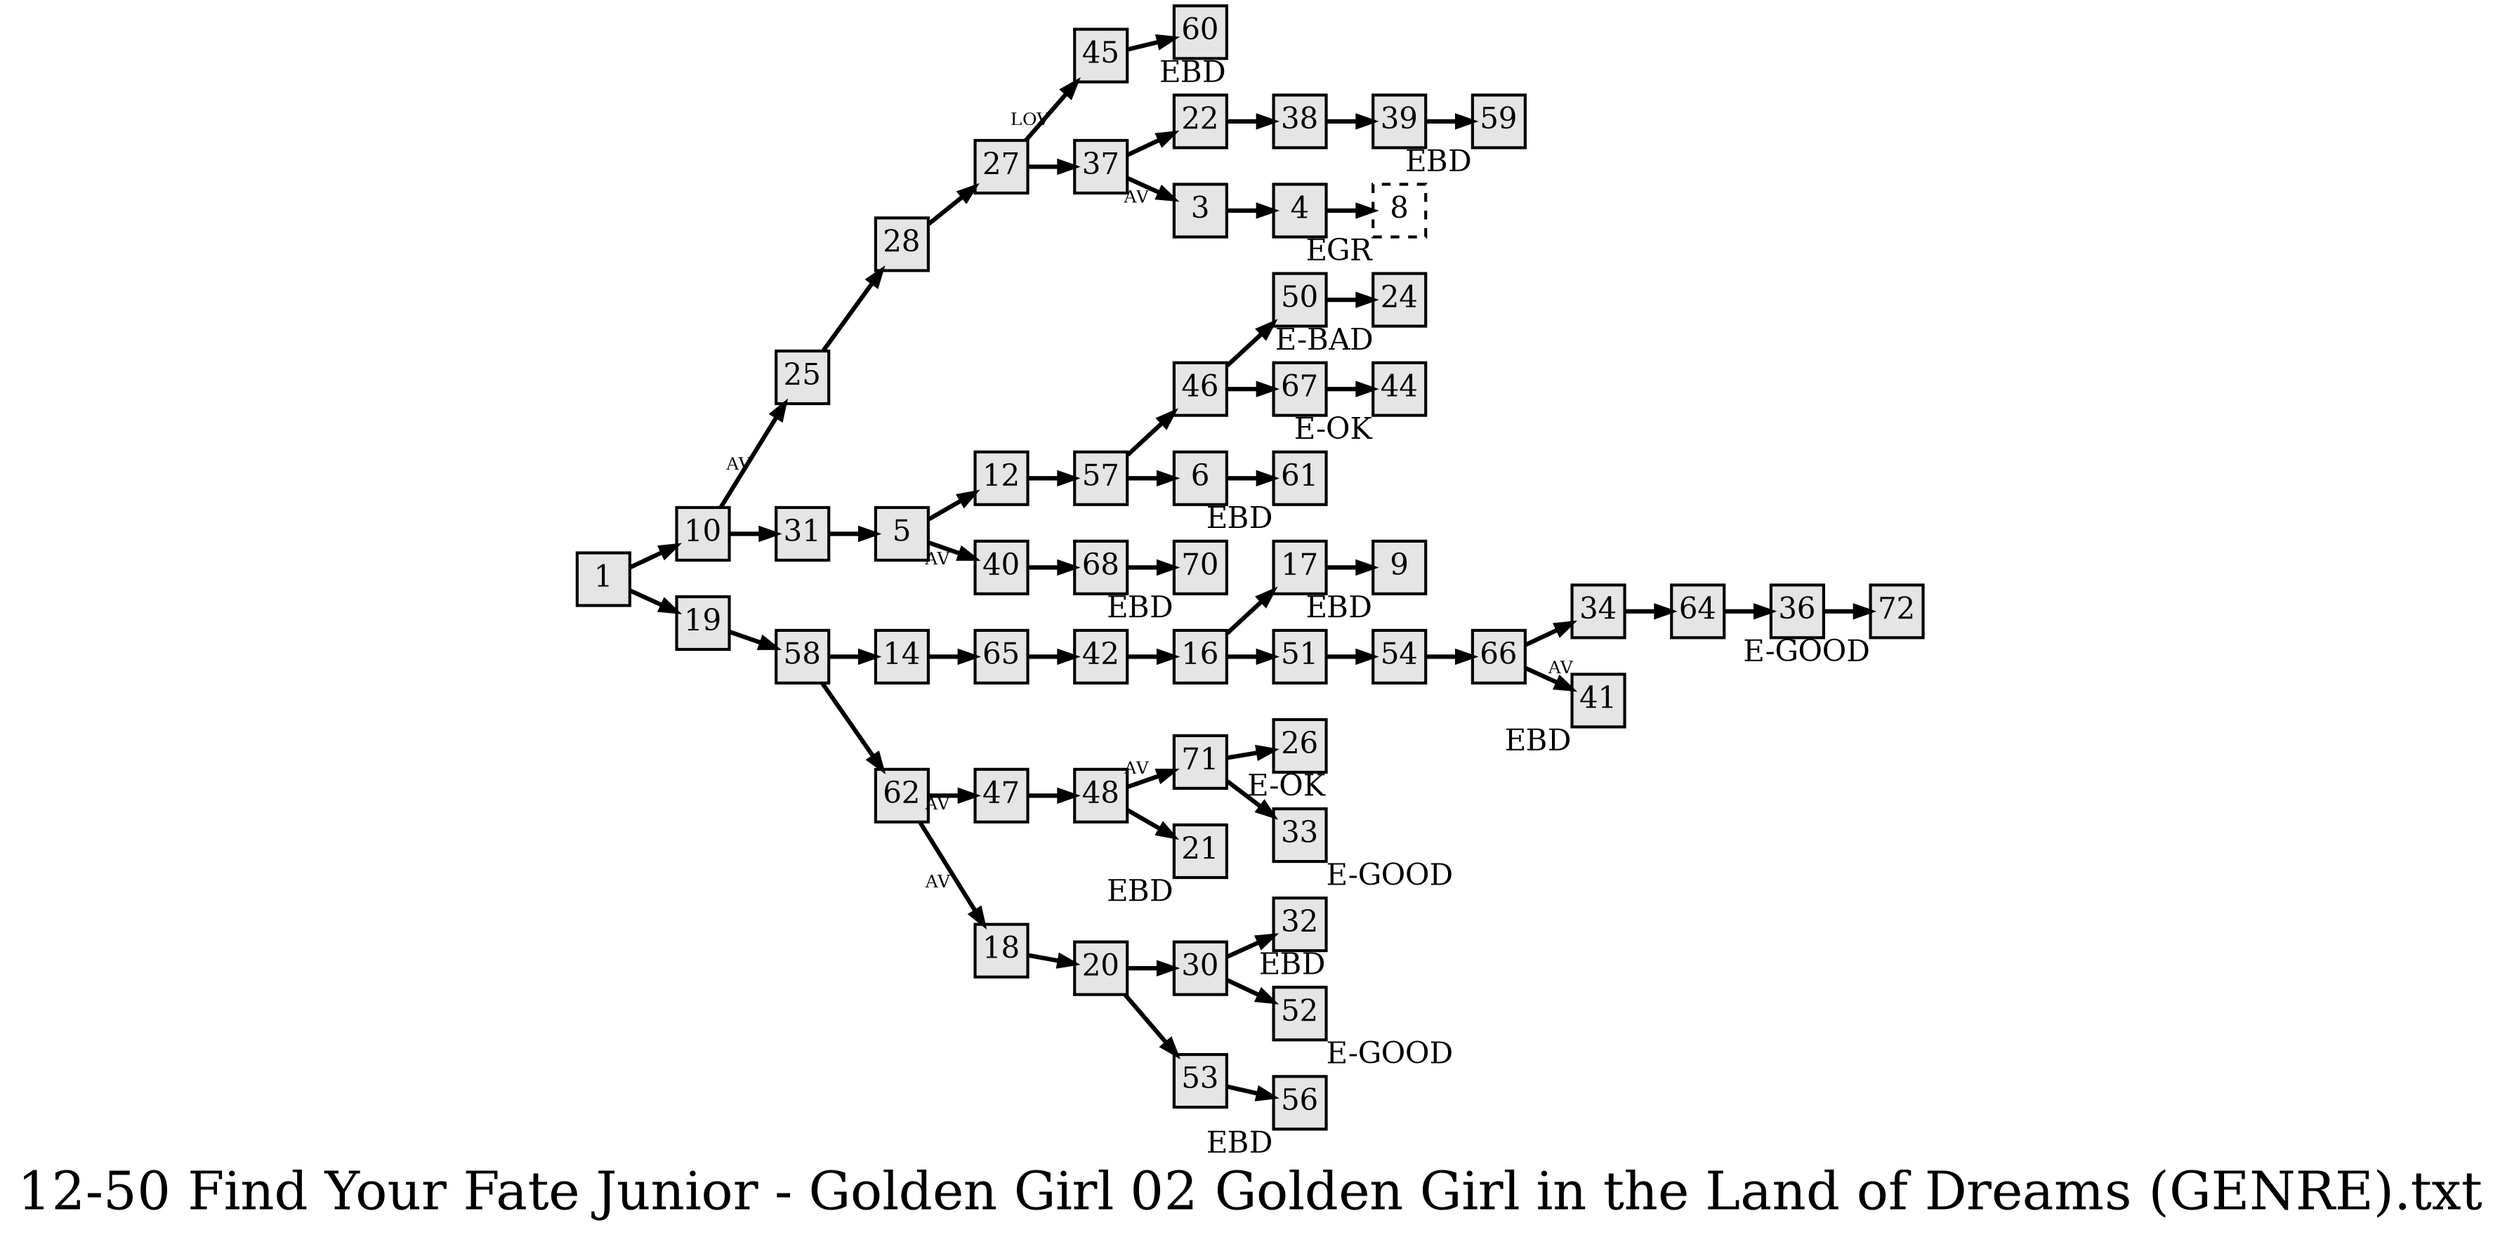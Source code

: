 digraph g{
  graph [ label="12-50 Find Your Fate Junior - Golden Girl 02 Golden Girl in the Land of Dreams (GENRE).txt" rankdir=LR, ordering=out, fontsize=36, nodesep="0.35", ranksep="0.45"];
  node  [shape=rect, penwidth=2, fontsize=20, style=filled, fillcolor=grey90, margin="0,0", labelfloat=true, regular=true, fixedsize=true];
  edge  [labelfloat=true, penwidth=3, fontsize=12];
  1 -> 10;
  1 -> 19;
  3 -> 4;
  4 -> 8;
  5 -> 12;
  5 -> 40	[ xlabel="AV" ];
  6 -> 61;
  8	[ xlabel="EGR", dir=both, arrowhead=tee, arrowtail=odot, style=dashed ];
  9	[ xlabel="EBD" ];
  10 -> 25	[ xlabel="AV" ];
  10 -> 31;
  12 -> 57;
  14 -> 65;
  16 -> 17;
  16 -> 51;
  17 -> 9;
  18 -> 20;
  19 -> 58;
  20 -> 30;
  20 -> 53;
  21	[ xlabel="EBD" ];
  22 -> 38;
  24	[ xlabel="E-BAD" ];
  25 -> 28;
  26	[ xlabel="E-OK" ];
  27 -> 45	[ xlabel="LOV" ];
  27 -> 37;
  28 -> 27;
  30 -> 32;
  30 -> 52;
  31 -> 5;
  32	[ xlabel="EBD" ];
  33	[ xlabel="E-GOOD" ];
  34 -> 64;
  36 -> 72;
  37 -> 22;
  37 -> 3	[ xlabel="AV" ];
  38 -> 39;
  39 -> 59;
  40 -> 68;
  41	[ xlabel="EBD" ];
  42 -> 16;
  44	[ xlabel="E-OK" ];
  45 -> 60;
  46 -> 50;
  46 -> 67;
  47 -> 48;
  48 -> 71	[ xlabel="AV" ];
  48 -> 21;
  50 -> 24;
  51 -> 54;
  52	[ xlabel="E-GOOD" ];
  53 -> 56;
  54 -> 66;
  56	[ xlabel="EBD" ];
  57 -> 46;
  57 -> 6;
  58 -> 14;
  58 -> 62;
  59	[ xlabel="EBD" ];
  60	[ xlabel="EBD" ];
  61	[ xlabel="EBD" ];
  62 -> 47	[ xlabel="AV" ];
  62 -> 18	[ xlabel="AV" ];
  64 -> 36;
  65 -> 42;
  66 -> 34;
  66 -> 41	[ xlabel="AV" ];
  67 -> 44;
  68 -> 70;
  70	[ xlabel="EBD" ];
  71 -> 26;
  71 -> 33;
  72	[ xlabel="E-GOOD" ];
}

